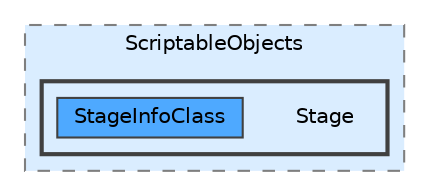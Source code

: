 digraph "Q:/IdleWave/Projet/Assets/Scripts/RogueGenesia/ScriptableObjects/Stage"
{
 // LATEX_PDF_SIZE
  bgcolor="transparent";
  edge [fontname=Helvetica,fontsize=10,labelfontname=Helvetica,labelfontsize=10];
  node [fontname=Helvetica,fontsize=10,shape=box,height=0.2,width=0.4];
  compound=true
  subgraph clusterdir_b126eae8dc8e4603e91a4f47216e00aa {
    graph [ bgcolor="#daedff", pencolor="grey50", label="ScriptableObjects", fontname=Helvetica,fontsize=10 style="filled,dashed", URL="dir_b126eae8dc8e4603e91a4f47216e00aa.html",tooltip=""]
  subgraph clusterdir_0b9b90b2aaa432f1a4d65179d77178d7 {
    graph [ bgcolor="#daedff", pencolor="grey25", label="", fontname=Helvetica,fontsize=10 style="filled,bold", URL="dir_0b9b90b2aaa432f1a4d65179d77178d7.html",tooltip=""]
    dir_0b9b90b2aaa432f1a4d65179d77178d7 [shape=plaintext, label="Stage"];
  dir_dfc8d283750772399a6d4362f68f89b5 [label="StageInfoClass", fillcolor="#4ea9ff", color="grey25", style="filled", URL="dir_dfc8d283750772399a6d4362f68f89b5.html",tooltip=""];
  }
  }
}
